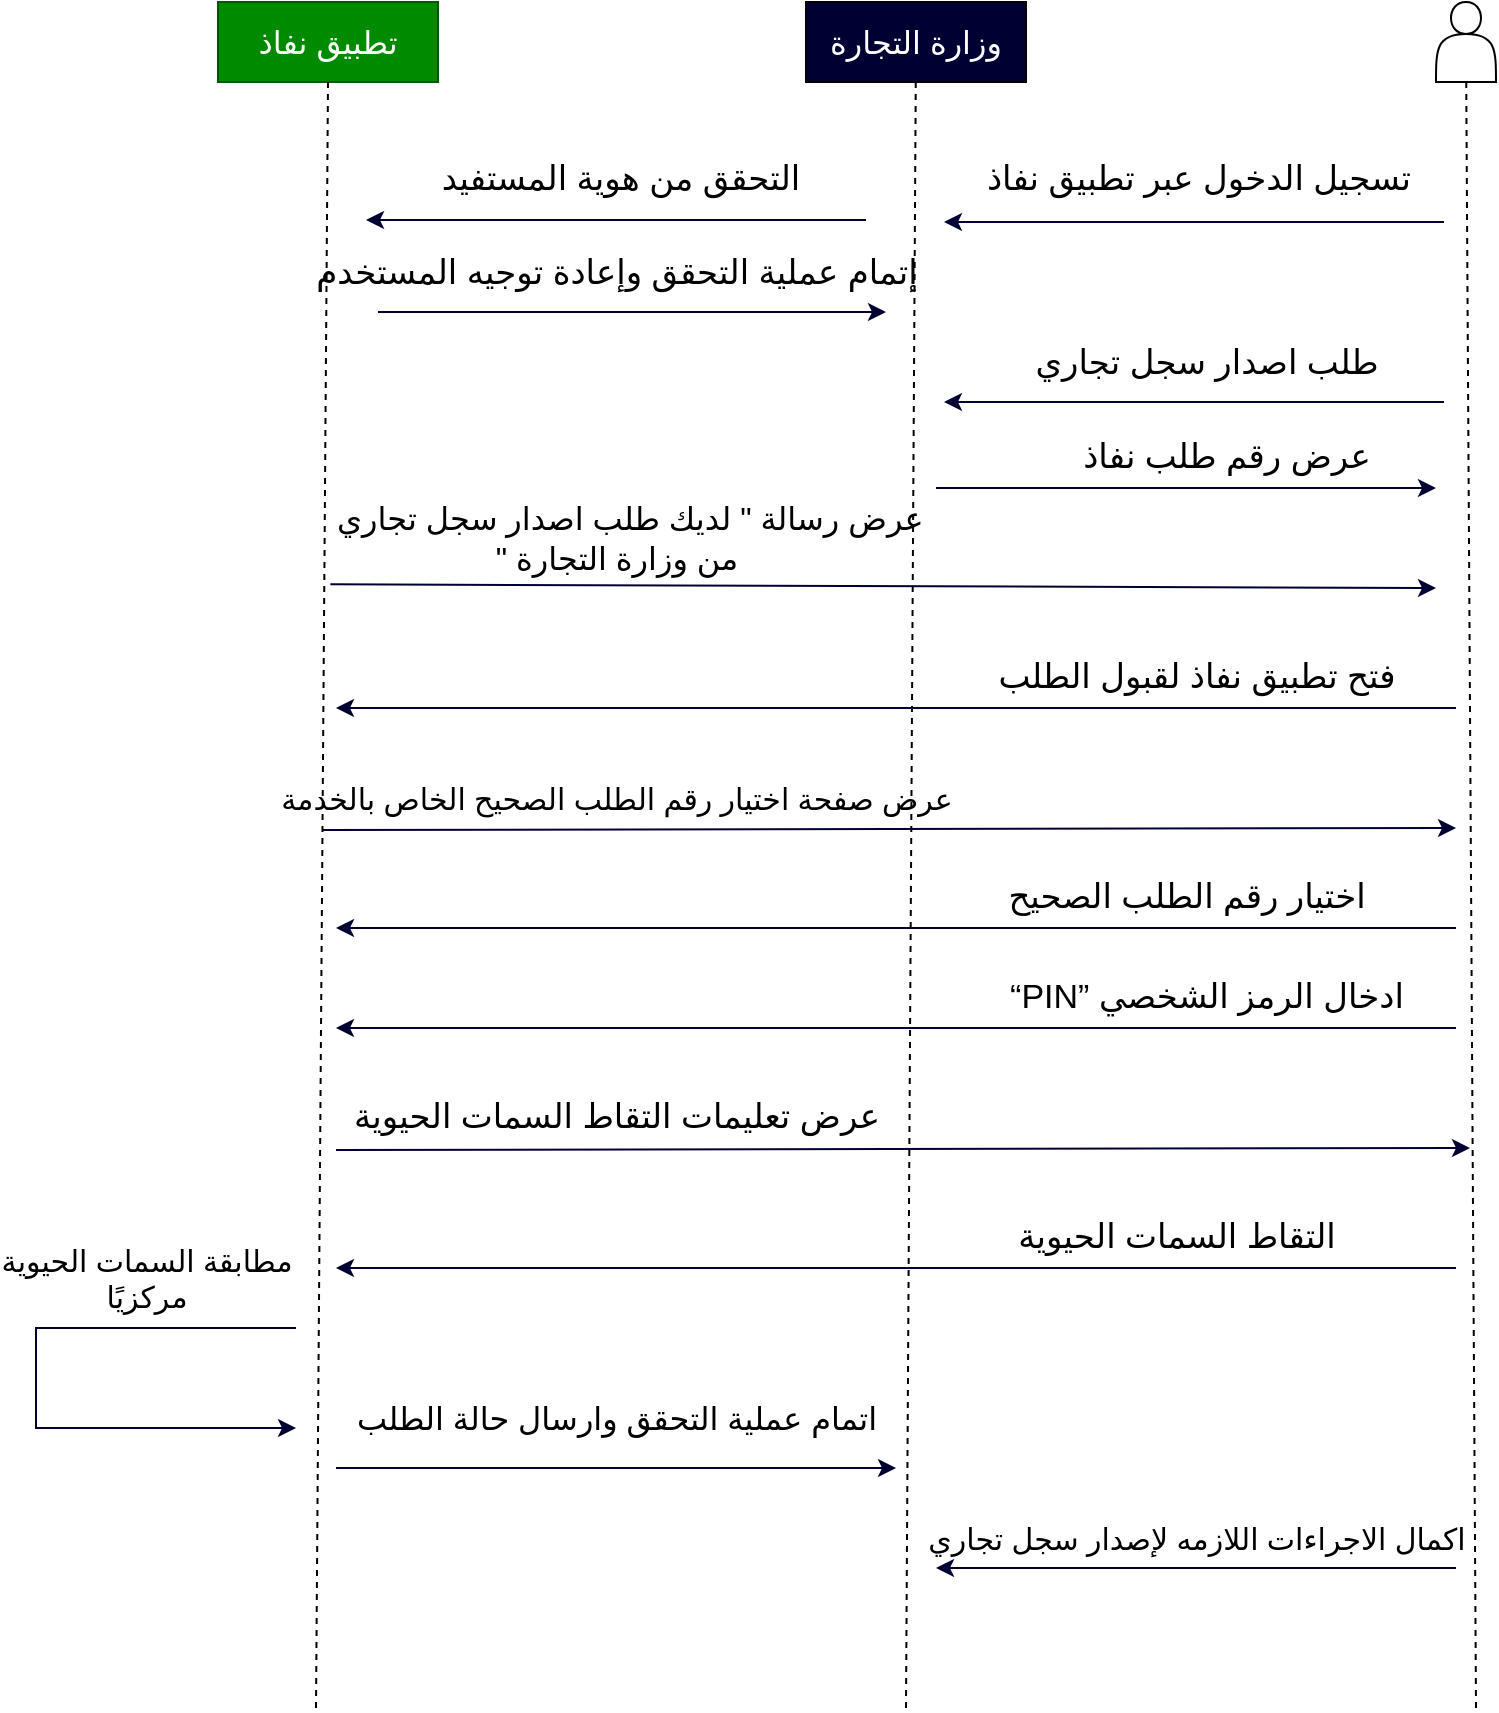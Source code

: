 <mxfile version="20.5.3" type="github">
  <diagram id="zakXt2mR-U0YP79S-Iq2" name="Page-1">
    <mxGraphModel dx="1240" dy="689" grid="0" gridSize="10" guides="1" tooltips="1" connect="1" arrows="1" fold="1" page="0" pageScale="1" pageWidth="3300" pageHeight="4681" math="0" shadow="0">
      <root>
        <mxCell id="0" />
        <mxCell id="1" parent="0" />
        <mxCell id="eNSrUANOF6Io8pQ0f3hf-1" value="تطبيق نفاذ" style="rounded=0;whiteSpace=wrap;html=1;strokeColor=#005700;fillColor=#008a00;fontColor=#ffffff;fontSize=16;" parent="1" vertex="1">
          <mxGeometry x="131" y="267" width="110" height="40" as="geometry" />
        </mxCell>
        <mxCell id="eNSrUANOF6Io8pQ0f3hf-10" value="" style="endArrow=classic;html=1;rounded=0;fontSize=10;fillColor=#0050ef;strokeColor=#000033;" parent="1" edge="1">
          <mxGeometry width="50" height="50" relative="1" as="geometry">
            <mxPoint x="744" y="467" as="sourcePoint" />
            <mxPoint x="494" y="467" as="targetPoint" />
          </mxGeometry>
        </mxCell>
        <mxCell id="eNSrUANOF6Io8pQ0f3hf-13" value="&lt;font style=&quot;font-size: 17px;&quot;&gt;طلب اصدار سجل تجاري&lt;/font&gt;" style="text;html=1;align=center;verticalAlign=middle;resizable=0;points=[];autosize=1;strokeColor=none;fillColor=none;fontSize=17;" parent="1" vertex="1">
          <mxGeometry x="545" y="433" width="160" height="30" as="geometry" />
        </mxCell>
        <mxCell id="eNSrUANOF6Io8pQ0f3hf-16" value="" style="endArrow=classic;html=1;rounded=0;fontSize=10;strokeColor=#000033;" parent="1" edge="1">
          <mxGeometry width="50" height="50" relative="1" as="geometry">
            <mxPoint x="490" y="510" as="sourcePoint" />
            <mxPoint x="740" y="510" as="targetPoint" />
          </mxGeometry>
        </mxCell>
        <mxCell id="eNSrUANOF6Io8pQ0f3hf-17" value="&lt;font style=&quot;font-size: 17px;&quot;&gt;عرض رقم طلب نفاذ&lt;/font&gt;" style="text;html=1;align=center;verticalAlign=middle;resizable=0;points=[];autosize=1;strokeColor=none;fillColor=none;fontSize=17;" parent="1" vertex="1">
          <mxGeometry x="565" y="480" width="140" height="30" as="geometry" />
        </mxCell>
        <mxCell id="xGgf0CI4h1DL1v2N1gYJ-4" value="&lt;font style=&quot;font-size: 16px;&quot;&gt;&amp;nbsp; &amp;nbsp;عرض رسالة &quot; لديك طلب اصدار سجل تجاري&lt;br&gt;&quot; من وزارة التجارة&lt;/font&gt;" style="text;html=1;align=center;verticalAlign=middle;resizable=0;points=[];autosize=1;strokeColor=none;fillColor=none;fontSize=16;" parent="1" vertex="1">
          <mxGeometry x="190" y="510" width="280" height="50" as="geometry" />
        </mxCell>
        <mxCell id="xGgf0CI4h1DL1v2N1gYJ-5" value="" style="endArrow=classic;html=1;rounded=0;strokeColor=#000033;" parent="1" edge="1">
          <mxGeometry width="50" height="50" relative="1" as="geometry">
            <mxPoint x="750" y="620" as="sourcePoint" />
            <mxPoint x="190" y="620" as="targetPoint" />
          </mxGeometry>
        </mxCell>
        <mxCell id="xGgf0CI4h1DL1v2N1gYJ-6" value="فتح تطبيق نفاذ لقبول الطلب" style="text;html=1;align=center;verticalAlign=middle;resizable=0;points=[];autosize=1;strokeColor=none;fillColor=none;fontSize=17;" parent="1" vertex="1">
          <mxGeometry x="535" y="590" width="170" height="30" as="geometry" />
        </mxCell>
        <mxCell id="xGgf0CI4h1DL1v2N1gYJ-7" value="" style="endArrow=classic;html=1;rounded=0;strokeColor=#000033;exitX=0.01;exitY=1.033;exitDx=0;exitDy=0;exitPerimeter=0;" parent="1" edge="1" source="xGgf0CI4h1DL1v2N1gYJ-8">
          <mxGeometry width="50" height="50" relative="1" as="geometry">
            <mxPoint x="130" y="680" as="sourcePoint" />
            <mxPoint x="750" y="680" as="targetPoint" />
          </mxGeometry>
        </mxCell>
        <mxCell id="xGgf0CI4h1DL1v2N1gYJ-8" value="عرض صفحة اختيار رقم الطلب الصحيح الخاص بالخدمة" style="text;html=1;align=center;verticalAlign=middle;resizable=0;points=[];autosize=1;strokeColor=none;fillColor=none;fontSize=15;" parent="1" vertex="1">
          <mxGeometry x="180" y="650" width="300" height="30" as="geometry" />
        </mxCell>
        <mxCell id="xGgf0CI4h1DL1v2N1gYJ-9" value="" style="endArrow=classic;html=1;rounded=0;strokeColor=#000033;" parent="1" edge="1">
          <mxGeometry width="50" height="50" relative="1" as="geometry">
            <mxPoint x="750" y="730" as="sourcePoint" />
            <mxPoint x="190" y="730" as="targetPoint" />
          </mxGeometry>
        </mxCell>
        <mxCell id="xGgf0CI4h1DL1v2N1gYJ-10" value="اختيار رقم الطلب الصحيح" style="text;html=1;align=center;verticalAlign=middle;resizable=0;points=[];autosize=1;strokeColor=none;fillColor=none;fontSize=17;" parent="1" vertex="1">
          <mxGeometry x="530" y="700" width="170" height="30" as="geometry" />
        </mxCell>
        <mxCell id="xGgf0CI4h1DL1v2N1gYJ-12" value="&lt;font style=&quot;font-size: 17px;&quot;&gt;عرض تعليمات التقاط السمات الحيوية&lt;/font&gt;" style="text;html=1;align=center;verticalAlign=middle;resizable=0;points=[];autosize=1;strokeColor=none;fillColor=none;fontSize=17;" parent="1" vertex="1">
          <mxGeometry x="215" y="810" width="230" height="30" as="geometry" />
        </mxCell>
        <mxCell id="xGgf0CI4h1DL1v2N1gYJ-14" value="" style="endArrow=classic;html=1;rounded=0;strokeColor=#000033;" parent="1" edge="1">
          <mxGeometry width="50" height="50" relative="1" as="geometry">
            <mxPoint x="750" y="900" as="sourcePoint" />
            <mxPoint x="190" y="900" as="targetPoint" />
          </mxGeometry>
        </mxCell>
        <mxCell id="xGgf0CI4h1DL1v2N1gYJ-15" value="التقاط السمات الحيوية" style="text;html=1;align=center;verticalAlign=middle;resizable=0;points=[];autosize=1;strokeColor=none;fillColor=none;fontSize=17;" parent="1" vertex="1">
          <mxGeometry x="540" y="870" width="140" height="30" as="geometry" />
        </mxCell>
        <mxCell id="xGgf0CI4h1DL1v2N1gYJ-20" value="" style="endArrow=classic;html=1;rounded=0;fontSize=10;strokeColor=#000033;" parent="1" edge="1">
          <mxGeometry width="50" height="50" relative="1" as="geometry">
            <mxPoint x="170" y="930" as="sourcePoint" />
            <mxPoint x="170" y="980" as="targetPoint" />
            <Array as="points">
              <mxPoint x="170" y="930" />
              <mxPoint x="40" y="930" />
              <mxPoint x="40" y="980" />
            </Array>
          </mxGeometry>
        </mxCell>
        <mxCell id="xGgf0CI4h1DL1v2N1gYJ-21" value="مطابقة السمات الحيوية&lt;br style=&quot;font-size: 15px;&quot;&gt;مركزيًا" style="text;html=1;align=center;verticalAlign=middle;resizable=0;points=[];autosize=1;strokeColor=none;fillColor=none;fontSize=15;" parent="1" vertex="1">
          <mxGeometry x="30" y="880" width="130" height="50" as="geometry" />
        </mxCell>
        <mxCell id="xGgf0CI4h1DL1v2N1gYJ-24" value="" style="endArrow=classic;html=1;rounded=0;strokeColor=#000033;" parent="1" edge="1">
          <mxGeometry width="50" height="50" relative="1" as="geometry">
            <mxPoint x="190" y="1000" as="sourcePoint" />
            <mxPoint x="470" y="1000" as="targetPoint" />
          </mxGeometry>
        </mxCell>
        <mxCell id="xGgf0CI4h1DL1v2N1gYJ-25" value="اتمام عملية التحقق وارسال حالة الطلب" style="text;html=1;align=center;verticalAlign=middle;resizable=0;points=[];autosize=1;strokeColor=none;fillColor=none;fontSize=16;" parent="1" vertex="1">
          <mxGeometry x="220" y="960" width="220" height="30" as="geometry" />
        </mxCell>
        <mxCell id="xGgf0CI4h1DL1v2N1gYJ-26" value="" style="endArrow=classic;html=1;rounded=0;strokeColor=#000033;" parent="1" edge="1">
          <mxGeometry width="50" height="50" relative="1" as="geometry">
            <mxPoint x="750" y="1050" as="sourcePoint" />
            <mxPoint x="490" y="1050" as="targetPoint" />
          </mxGeometry>
        </mxCell>
        <mxCell id="xGgf0CI4h1DL1v2N1gYJ-27" value="اكمال الاجراءات اللازمه لإصدار سجل تجاري" style="text;html=1;align=center;verticalAlign=middle;resizable=0;points=[];autosize=1;strokeColor=none;fillColor=none;fontSize=15;" parent="1" vertex="1">
          <mxGeometry x="500" y="1020" width="240" height="30" as="geometry" />
        </mxCell>
        <mxCell id="NImPXQZJimW4r6h6MOMr-3" value="&lt;font style=&quot;font-size: 16px;&quot;&gt;وزارة التجارة&lt;/font&gt;" style="rounded=0;whiteSpace=wrap;html=1;strokeColor=#000000;fillColor=#000033;fontColor=#ffffff;" parent="1" vertex="1">
          <mxGeometry x="425" y="267" width="110" height="40" as="geometry" />
        </mxCell>
        <mxCell id="xGgf0CI4h1DL1v2N1gYJ-33" value="" style="endArrow=none;dashed=1;html=1;rounded=0;" parent="1" target="NImPXQZJimW4r6h6MOMr-3" edge="1">
          <mxGeometry width="50" height="50" relative="1" as="geometry">
            <mxPoint x="475" y="1120" as="sourcePoint" />
            <mxPoint x="480" y="380" as="targetPoint" />
            <Array as="points" />
          </mxGeometry>
        </mxCell>
        <mxCell id="xGgf0CI4h1DL1v2N1gYJ-36" value="" style="endArrow=classic;html=1;rounded=0;strokeColor=#000033;" parent="1" edge="1">
          <mxGeometry width="50" height="50" relative="1" as="geometry">
            <mxPoint x="750" y="780" as="sourcePoint" />
            <mxPoint x="190" y="780" as="targetPoint" />
          </mxGeometry>
        </mxCell>
        <mxCell id="xGgf0CI4h1DL1v2N1gYJ-41" value="&lt;font style=&quot;font-size: 17px;&quot;&gt;“PIN” ادخال الرمز الشخصي&lt;/font&gt;" style="text;html=1;align=center;verticalAlign=middle;resizable=0;points=[];autosize=1;strokeColor=none;fillColor=none;fontSize=17;" parent="1" vertex="1">
          <mxGeometry x="530" y="750" width="190" height="30" as="geometry" />
        </mxCell>
        <mxCell id="NImPXQZJimW4r6h6MOMr-1" value="" style="shape=actor;whiteSpace=wrap;html=1;strokeColor=default;verticalAlign=middle;fontStyle=0" parent="1" vertex="1">
          <mxGeometry x="740" y="267" width="30" height="40" as="geometry" />
        </mxCell>
        <mxCell id="n3JpCRL7r8352i-QcBVY-1" value="" style="endArrow=none;dashed=1;html=1;rounded=0;" parent="1" target="NImPXQZJimW4r6h6MOMr-1" edge="1">
          <mxGeometry width="50" height="50" relative="1" as="geometry">
            <mxPoint x="760" y="1120" as="sourcePoint" />
            <mxPoint x="760" y="400" as="targetPoint" />
          </mxGeometry>
        </mxCell>
        <mxCell id="mGfSj0SXroHUIqfUnFye-7" value="" style="endArrow=classic;html=1;rounded=0;strokeColor=#000033;exitX=-0.01;exitY=0.963;exitDx=0;exitDy=0;exitPerimeter=0;" edge="1" parent="1" source="xGgf0CI4h1DL1v2N1gYJ-4">
          <mxGeometry width="50" height="50" relative="1" as="geometry">
            <mxPoint x="200" y="560" as="sourcePoint" />
            <mxPoint x="740" y="560" as="targetPoint" />
          </mxGeometry>
        </mxCell>
        <mxCell id="mGfSj0SXroHUIqfUnFye-8" value="" style="endArrow=none;dashed=1;html=1;rounded=0;entryX=0.5;entryY=1;entryDx=0;entryDy=0;" edge="1" parent="1" target="eNSrUANOF6Io8pQ0f3hf-1">
          <mxGeometry width="50" height="50" relative="1" as="geometry">
            <mxPoint x="180" y="1120" as="sourcePoint" />
            <mxPoint x="184.29" y="380" as="targetPoint" />
            <Array as="points" />
          </mxGeometry>
        </mxCell>
        <mxCell id="mGfSj0SXroHUIqfUnFye-11" value="" style="endArrow=classic;html=1;rounded=0;strokeColor=#000033;exitX=0.01;exitY=1.033;exitDx=0;exitDy=0;exitPerimeter=0;" edge="1" parent="1">
          <mxGeometry width="50" height="50" relative="1" as="geometry">
            <mxPoint x="190" y="840.99" as="sourcePoint" />
            <mxPoint x="757.0" y="840" as="targetPoint" />
          </mxGeometry>
        </mxCell>
        <mxCell id="mGfSj0SXroHUIqfUnFye-24" value="" style="endArrow=classic;html=1;rounded=0;fontSize=10;fillColor=#0050ef;strokeColor=#000033;" edge="1" parent="1">
          <mxGeometry width="50" height="50" relative="1" as="geometry">
            <mxPoint x="744" y="377" as="sourcePoint" />
            <mxPoint x="494" y="377" as="targetPoint" />
          </mxGeometry>
        </mxCell>
        <mxCell id="mGfSj0SXroHUIqfUnFye-25" value="&lt;font style=&quot;font-size: 17px;&quot;&gt;تسجيل الدخول عبر تطبيق نفاذ&lt;/font&gt;" style="text;html=1;align=center;verticalAlign=middle;resizable=0;points=[];autosize=1;strokeColor=none;fillColor=none;fontSize=17;" vertex="1" parent="1">
          <mxGeometry x="530" y="340" width="181" height="32" as="geometry" />
        </mxCell>
        <mxCell id="mGfSj0SXroHUIqfUnFye-26" value="&lt;font style=&quot;font-size: 17px;&quot;&gt;التحقق من هوية المستفيد&lt;/font&gt;" style="text;html=1;align=center;verticalAlign=middle;resizable=0;points=[];autosize=1;strokeColor=none;fillColor=none;fontSize=17;" vertex="1" parent="1">
          <mxGeometry x="257" y="340" width="149" height="32" as="geometry" />
        </mxCell>
        <mxCell id="mGfSj0SXroHUIqfUnFye-27" value="" style="endArrow=classic;html=1;rounded=0;fontSize=10;fillColor=#0050ef;strokeColor=#000033;" edge="1" parent="1">
          <mxGeometry width="50" height="50" relative="1" as="geometry">
            <mxPoint x="455" y="376" as="sourcePoint" />
            <mxPoint x="205" y="376" as="targetPoint" />
          </mxGeometry>
        </mxCell>
        <mxCell id="mGfSj0SXroHUIqfUnFye-28" value="" style="endArrow=classic;html=1;rounded=0;fontSize=10;fillColor=#0050ef;strokeColor=#000033;" edge="1" parent="1">
          <mxGeometry width="50" height="50" relative="1" as="geometry">
            <mxPoint x="211" y="422" as="sourcePoint" />
            <mxPoint x="465" y="422" as="targetPoint" />
          </mxGeometry>
        </mxCell>
        <mxCell id="mGfSj0SXroHUIqfUnFye-29" value="&lt;font style=&quot;font-size: 17px;&quot;&gt;إتمام عملية التحقق وإعادة توجيه المستخدم&lt;/font&gt;" style="text;html=1;align=center;verticalAlign=middle;resizable=0;points=[];autosize=1;strokeColor=none;fillColor=none;fontSize=17;" vertex="1" parent="1">
          <mxGeometry x="208.5" y="387" width="243" height="32" as="geometry" />
        </mxCell>
      </root>
    </mxGraphModel>
  </diagram>
</mxfile>
